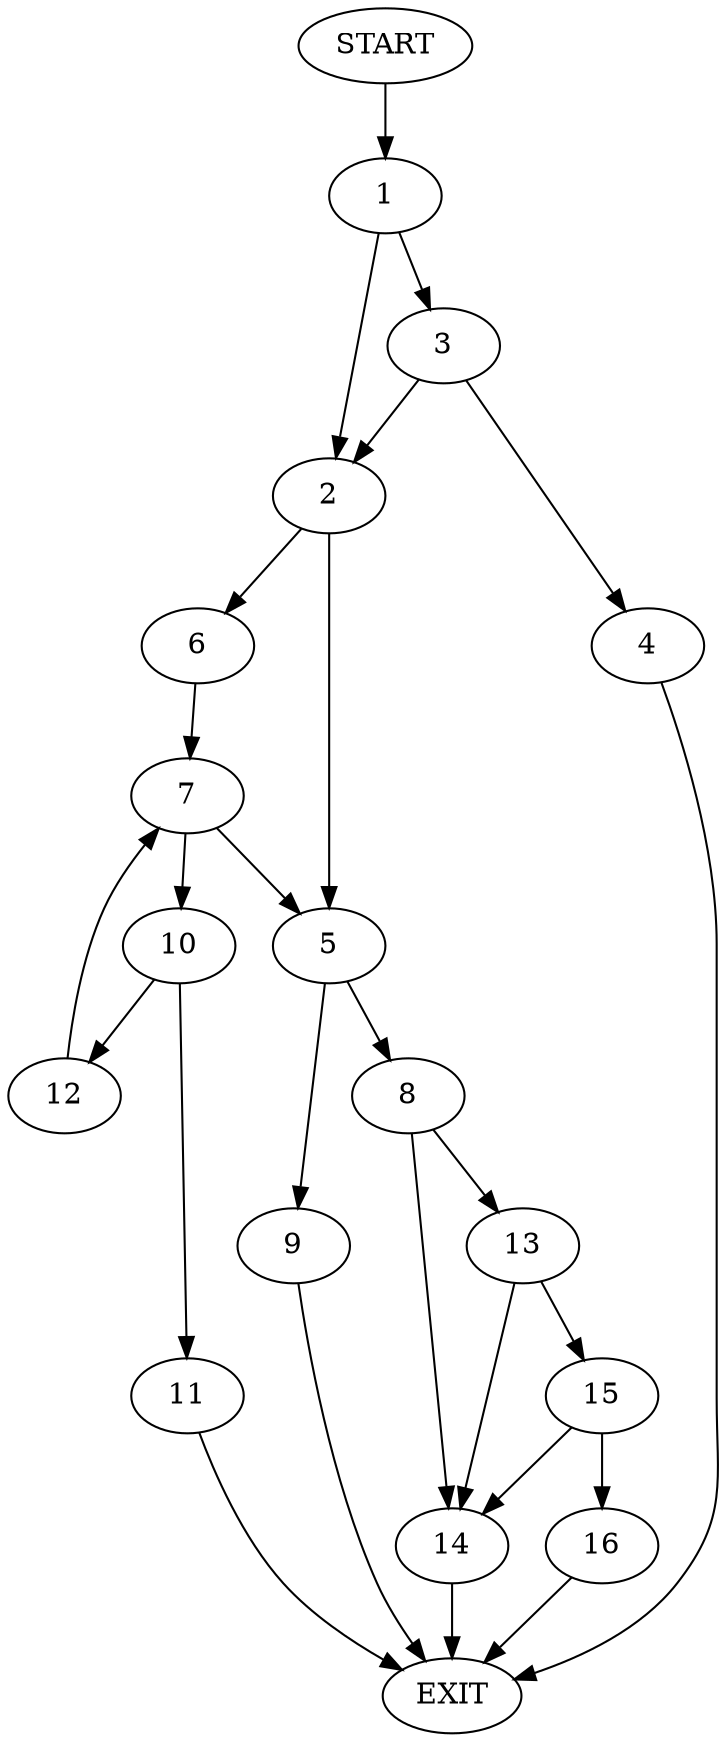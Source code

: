 digraph {
0 [label="START"]
17 [label="EXIT"]
0 -> 1
1 -> 2
1 -> 3
3 -> 2
3 -> 4
2 -> 5
2 -> 6
4 -> 17
6 -> 7
5 -> 8
5 -> 9
7 -> 5
7 -> 10
10 -> 11
10 -> 12
11 -> 17
12 -> 7
9 -> 17
8 -> 13
8 -> 14
13 -> 15
13 -> 14
14 -> 17
15 -> 16
15 -> 14
16 -> 17
}

